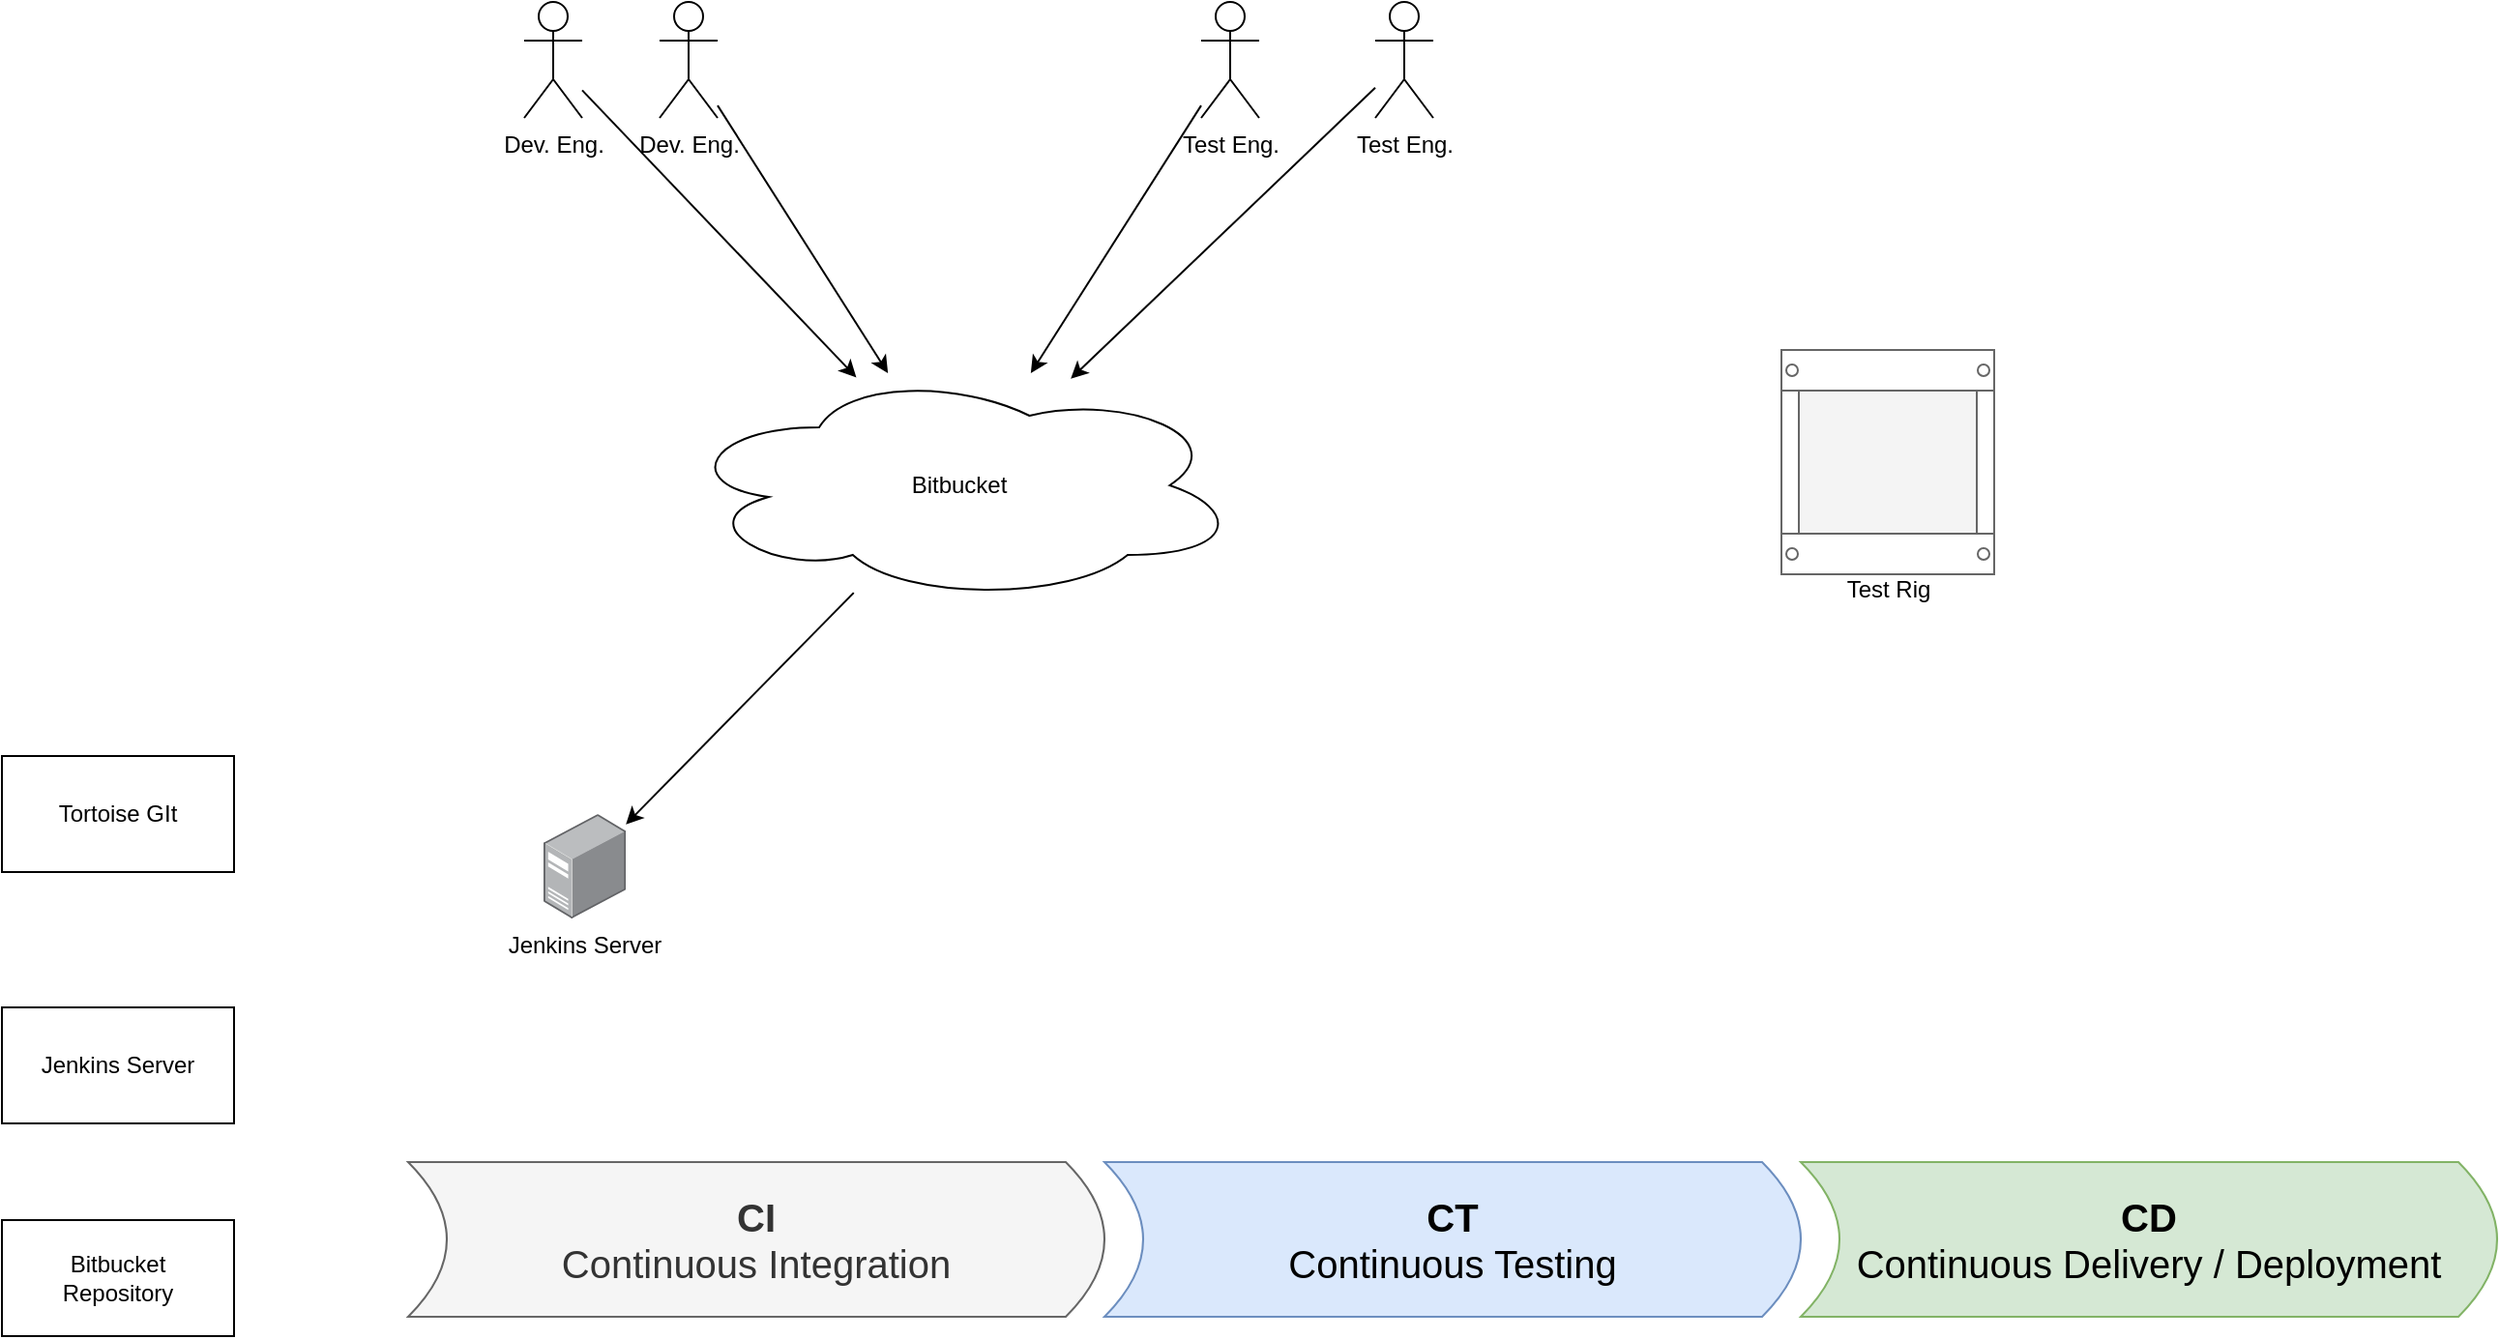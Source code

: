 <mxfile version="24.7.6" pages="2">
  <diagram name="페이지-1" id="FAaYgKpdYc6u2w8gaOa1">
    <mxGraphModel dx="2026" dy="1117" grid="1" gridSize="10" guides="1" tooltips="1" connect="1" arrows="1" fold="1" page="1" pageScale="1" pageWidth="1654" pageHeight="1169" math="0" shadow="0">
      <root>
        <mxCell id="0" />
        <mxCell id="1" parent="0" />
        <mxCell id="kDgu9Qi8O5xzkhJi9l16-6" value="&lt;b style=&quot;font-size: 20px;&quot;&gt;&lt;font style=&quot;font-size: 20px;&quot;&gt;CI&lt;/font&gt;&lt;/b&gt;&lt;div style=&quot;font-size: 20px;&quot;&gt;&lt;font style=&quot;font-size: 20px;&quot;&gt;Continuous Integration&lt;/font&gt;&lt;/div&gt;" style="shape=dataStorage;whiteSpace=wrap;html=1;fixedSize=1;flipH=1;fillColor=#f5f5f5;fontColor=#333333;strokeColor=#666666;" parent="1" vertex="1">
          <mxGeometry x="250" y="700" width="360" height="80" as="geometry" />
        </mxCell>
        <mxCell id="kDgu9Qi8O5xzkhJi9l16-7" value="&lt;b style=&quot;font-size: 20px;&quot;&gt;CT&lt;/b&gt;&lt;div style=&quot;font-size: 20px;&quot;&gt;Continuous Testing&lt;/div&gt;" style="shape=dataStorage;whiteSpace=wrap;html=1;fixedSize=1;flipH=1;fontSize=20;fillColor=#dae8fc;strokeColor=#6c8ebf;" parent="1" vertex="1">
          <mxGeometry x="610" y="700" width="360" height="80" as="geometry" />
        </mxCell>
        <mxCell id="kDgu9Qi8O5xzkhJi9l16-8" value="&lt;b style=&quot;font-size: 20px;&quot;&gt;CD&lt;/b&gt;&lt;div style=&quot;font-size: 20px;&quot;&gt;Continuous Delivery / Deployment&lt;/div&gt;" style="shape=dataStorage;whiteSpace=wrap;html=1;fixedSize=1;flipH=1;fontSize=20;fillColor=#d5e8d4;strokeColor=#82b366;" parent="1" vertex="1">
          <mxGeometry x="970" y="700" width="360" height="80" as="geometry" />
        </mxCell>
        <mxCell id="kDgu9Qi8O5xzkhJi9l16-10" value="Tortoise GIt" style="rounded=0;whiteSpace=wrap;html=1;" parent="1" vertex="1">
          <mxGeometry x="40" y="490" width="120" height="60" as="geometry" />
        </mxCell>
        <mxCell id="kDgu9Qi8O5xzkhJi9l16-11" value="Bitbucket&lt;div&gt;Repository&lt;/div&gt;" style="rounded=0;whiteSpace=wrap;html=1;" parent="1" vertex="1">
          <mxGeometry x="40" y="730" width="120" height="60" as="geometry" />
        </mxCell>
        <mxCell id="ITMyxybklK6B1gHjJzlH-7" style="rounded=0;orthogonalLoop=1;jettySize=auto;html=1;" parent="1" source="kDgu9Qi8O5xzkhJi9l16-12" target="ITMyxybklK6B1gHjJzlH-4" edge="1">
          <mxGeometry relative="1" as="geometry" />
        </mxCell>
        <mxCell id="kDgu9Qi8O5xzkhJi9l16-12" value="Dev. Eng." style="shape=umlActor;verticalLabelPosition=bottom;verticalAlign=top;html=1;outlineConnect=0;" parent="1" vertex="1">
          <mxGeometry x="310" y="100" width="30" height="60" as="geometry" />
        </mxCell>
        <mxCell id="kDgu9Qi8O5xzkhJi9l16-15" value="Jenkins Server" style="rounded=0;whiteSpace=wrap;html=1;" parent="1" vertex="1">
          <mxGeometry x="40" y="620" width="120" height="60" as="geometry" />
        </mxCell>
        <mxCell id="ITMyxybklK6B1gHjJzlH-8" style="rounded=0;orthogonalLoop=1;jettySize=auto;html=1;" parent="1" source="ITMyxybklK6B1gHjJzlH-1" target="ITMyxybklK6B1gHjJzlH-4" edge="1">
          <mxGeometry relative="1" as="geometry" />
        </mxCell>
        <mxCell id="ITMyxybklK6B1gHjJzlH-1" value="Dev. Eng." style="shape=umlActor;verticalLabelPosition=bottom;verticalAlign=top;html=1;outlineConnect=0;" parent="1" vertex="1">
          <mxGeometry x="380" y="100" width="30" height="60" as="geometry" />
        </mxCell>
        <mxCell id="ITMyxybklK6B1gHjJzlH-3" value="Jenkins Server" style="image;points=[];aspect=fixed;html=1;align=center;shadow=0;dashed=0;image=img/lib/allied_telesis/computer_and_terminals/Server_Desktop.svg;" parent="1" vertex="1">
          <mxGeometry x="320" y="520" width="42.6" height="54" as="geometry" />
        </mxCell>
        <mxCell id="ITMyxybklK6B1gHjJzlH-9" style="rounded=0;orthogonalLoop=1;jettySize=auto;html=1;" parent="1" source="ITMyxybklK6B1gHjJzlH-4" target="ITMyxybklK6B1gHjJzlH-3" edge="1">
          <mxGeometry relative="1" as="geometry" />
        </mxCell>
        <mxCell id="ITMyxybklK6B1gHjJzlH-4" value="Bitbucket" style="ellipse;shape=cloud;whiteSpace=wrap;html=1;" parent="1" vertex="1">
          <mxGeometry x="390" y="290" width="290" height="120" as="geometry" />
        </mxCell>
        <mxCell id="ITMyxybklK6B1gHjJzlH-5" value="Test Eng." style="shape=umlActor;verticalLabelPosition=bottom;verticalAlign=top;html=1;outlineConnect=0;" parent="1" vertex="1">
          <mxGeometry x="660" y="100" width="30" height="60" as="geometry" />
        </mxCell>
        <mxCell id="ITMyxybklK6B1gHjJzlH-6" value="Test Eng." style="shape=umlActor;verticalLabelPosition=bottom;verticalAlign=top;html=1;outlineConnect=0;" parent="1" vertex="1">
          <mxGeometry x="750" y="100" width="30" height="60" as="geometry" />
        </mxCell>
        <mxCell id="ITMyxybklK6B1gHjJzlH-12" value="Test Rig" style="strokeColor=#666666;html=1;verticalLabelPosition=bottom;labelBackgroundColor=#ffffff;verticalAlign=top;outlineConnect=0;shadow=0;dashed=0;shape=mxgraph.rackGeneral.rackCabinet3;fillColor2=#f4f4f4;container=1;collapsible=0;childLayout=rack;allowGaps=1;marginLeft=9;marginRight=9;marginTop=21;marginBottom=22;textColor=#666666;numDisp=off;" parent="1" vertex="1">
          <mxGeometry x="960" y="280" width="110" height="110" as="geometry" />
        </mxCell>
        <mxCell id="ITMyxybklK6B1gHjJzlH-13" style="rounded=0;orthogonalLoop=1;jettySize=auto;html=1;" parent="1" source="ITMyxybklK6B1gHjJzlH-5" target="ITMyxybklK6B1gHjJzlH-4" edge="1">
          <mxGeometry relative="1" as="geometry" />
        </mxCell>
        <mxCell id="ITMyxybklK6B1gHjJzlH-14" style="rounded=0;orthogonalLoop=1;jettySize=auto;html=1;" parent="1" source="ITMyxybklK6B1gHjJzlH-6" target="ITMyxybklK6B1gHjJzlH-4" edge="1">
          <mxGeometry relative="1" as="geometry" />
        </mxCell>
      </root>
    </mxGraphModel>
  </diagram>
  <diagram id="KxPbIj3FwHtDhFQbGqtP" name="페이지-2">
    <mxGraphModel dx="1621" dy="894" grid="1" gridSize="10" guides="1" tooltips="1" connect="1" arrows="1" fold="1" page="1" pageScale="1" pageWidth="1654" pageHeight="1169" math="0" shadow="0">
      <root>
        <mxCell id="0" />
        <mxCell id="1" parent="0" />
        <mxCell id="MxaIMDJWDvqsAqh7OmnF-37" value="Abingdon Statation" style="rounded=0;whiteSpace=wrap;html=1;verticalAlign=top;" vertex="1" parent="1">
          <mxGeometry x="840" y="740" width="240" height="330" as="geometry" />
        </mxCell>
        <mxCell id="MxaIMDJWDvqsAqh7OmnF-21" style="edgeStyle=orthogonalEdgeStyle;rounded=0;orthogonalLoop=1;jettySize=auto;html=1;entryX=0;entryY=0.5;entryDx=0;entryDy=0;" edge="1" parent="1" source="MxaIMDJWDvqsAqh7OmnF-22" target="MxaIMDJWDvqsAqh7OmnF-20">
          <mxGeometry relative="1" as="geometry" />
        </mxCell>
        <mxCell id="MxaIMDJWDvqsAqh7OmnF-16" value="PCAS Local PC&lt;div&gt;- On-Promise&lt;/div&gt;" style="rounded=0;whiteSpace=wrap;html=1;verticalAlign=top;fillColor=#dae8fc;strokeColor=#6c8ebf;" vertex="1" parent="1">
          <mxGeometry x="560" y="350" width="120" height="200" as="geometry" />
        </mxCell>
        <mxCell id="MxaIMDJWDvqsAqh7OmnF-11" value="" style="rounded=0;whiteSpace=wrap;html=1;" vertex="1" parent="1">
          <mxGeometry x="40" y="285" width="120" height="430" as="geometry" />
        </mxCell>
        <mxCell id="MxaIMDJWDvqsAqh7OmnF-17" style="edgeStyle=orthogonalEdgeStyle;rounded=0;orthogonalLoop=1;jettySize=auto;html=1;" edge="1" parent="1" source="MxaIMDJWDvqsAqh7OmnF-10" target="MxaIMDJWDvqsAqh7OmnF-16">
          <mxGeometry relative="1" as="geometry" />
        </mxCell>
        <mxCell id="MxaIMDJWDvqsAqh7OmnF-10" value="" style="ellipse;shape=cloud;whiteSpace=wrap;html=1;fillColor=#fff2cc;strokeColor=#d6b656;" vertex="1" parent="1">
          <mxGeometry x="220" y="330" width="210" height="240" as="geometry" />
        </mxCell>
        <mxCell id="MxaIMDJWDvqsAqh7OmnF-1" value="Bitbucket Remote Repository" style="shape=cylinder3;whiteSpace=wrap;html=1;boundedLbl=1;backgroundOutline=1;size=15;" vertex="1" parent="1">
          <mxGeometry x="280" y="390" width="100" height="120" as="geometry" />
        </mxCell>
        <mxCell id="MxaIMDJWDvqsAqh7OmnF-2" value="Developer&amp;nbsp;" style="shape=umlActor;verticalLabelPosition=bottom;verticalAlign=top;html=1;outlineConnect=0;" vertex="1" parent="1">
          <mxGeometry x="90" y="320" width="30" height="60" as="geometry" />
        </mxCell>
        <mxCell id="MxaIMDJWDvqsAqh7OmnF-8" value="Push" style="edgeStyle=orthogonalEdgeStyle;rounded=0;orthogonalLoop=1;jettySize=auto;html=1;curved=1;" edge="1" parent="1" source="MxaIMDJWDvqsAqh7OmnF-4" target="MxaIMDJWDvqsAqh7OmnF-1">
          <mxGeometry relative="1" as="geometry" />
        </mxCell>
        <mxCell id="MxaIMDJWDvqsAqh7OmnF-4" value="Developer&amp;nbsp;" style="shape=umlActor;verticalLabelPosition=bottom;verticalAlign=top;html=1;outlineConnect=0;" vertex="1" parent="1">
          <mxGeometry x="90" y="450" width="30" height="60" as="geometry" />
        </mxCell>
        <mxCell id="MxaIMDJWDvqsAqh7OmnF-5" value="Developer&amp;nbsp;" style="shape=umlActor;verticalLabelPosition=bottom;verticalAlign=top;html=1;outlineConnect=0;" vertex="1" parent="1">
          <mxGeometry x="90" y="570" width="30" height="60" as="geometry" />
        </mxCell>
        <mxCell id="MxaIMDJWDvqsAqh7OmnF-7" value="Push" style="edgeStyle=orthogonalEdgeStyle;rounded=0;orthogonalLoop=1;jettySize=auto;html=1;entryX=0;entryY=1;entryDx=0;entryDy=-15;entryPerimeter=0;curved=1;" edge="1" parent="1" source="MxaIMDJWDvqsAqh7OmnF-5" target="MxaIMDJWDvqsAqh7OmnF-1">
          <mxGeometry relative="1" as="geometry" />
        </mxCell>
        <mxCell id="MxaIMDJWDvqsAqh7OmnF-9" value="Push" style="edgeStyle=orthogonalEdgeStyle;rounded=0;orthogonalLoop=1;jettySize=auto;html=1;entryX=0;entryY=0;entryDx=0;entryDy=37.5;entryPerimeter=0;curved=1;" edge="1" parent="1" source="MxaIMDJWDvqsAqh7OmnF-2" target="MxaIMDJWDvqsAqh7OmnF-1">
          <mxGeometry relative="1" as="geometry" />
        </mxCell>
        <mxCell id="MxaIMDJWDvqsAqh7OmnF-12" value="Local IDE : &lt;b&gt;Codesys&lt;/b&gt;" style="rounded=0;whiteSpace=wrap;html=1;" vertex="1" parent="1">
          <mxGeometry x="50" y="660" width="100" height="40" as="geometry" />
        </mxCell>
        <mxCell id="MxaIMDJWDvqsAqh7OmnF-13" value="CodeSys Project File" style="rounded=0;whiteSpace=wrap;html=1;" vertex="1" parent="1">
          <mxGeometry x="180" y="600" width="130" height="40" as="geometry" />
        </mxCell>
        <mxCell id="MxaIMDJWDvqsAqh7OmnF-14" value="Manual&amp;nbsp;" style="rounded=1;whiteSpace=wrap;html=1;" vertex="1" parent="1">
          <mxGeometry x="140" y="240" width="120" height="30" as="geometry" />
        </mxCell>
        <mxCell id="MxaIMDJWDvqsAqh7OmnF-18" value="&lt;div style=&quot;text-align: center;&quot;&gt;Build Trigger&lt;/div&gt;&lt;div&gt;Watch &lt;b&gt;Main Branch&lt;/b&gt;&lt;/div&gt;Build Trigger&amp;nbsp;&lt;div&gt;- Every Push&lt;/div&gt;&lt;div&gt;- Every 12pm&amp;nbsp;&lt;/div&gt;&lt;div&gt;- Manual Request&lt;/div&gt;" style="text;html=1;align=left;verticalAlign=middle;whiteSpace=wrap;rounded=0;" vertex="1" parent="1">
          <mxGeometry x="410" y="465" width="140" height="100" as="geometry" />
        </mxCell>
        <mxCell id="MxaIMDJWDvqsAqh7OmnF-20" value="Test Rig Agent PC&amp;nbsp;&lt;div&gt;PCAS&lt;/div&gt;" style="rounded=0;whiteSpace=wrap;html=1;verticalAlign=top;fillColor=#dae8fc;strokeColor=#6c8ebf;" vertex="1" parent="1">
          <mxGeometry x="840" y="285" width="240" height="330" as="geometry" />
        </mxCell>
        <mxCell id="MxaIMDJWDvqsAqh7OmnF-23" value="" style="edgeStyle=orthogonalEdgeStyle;rounded=0;orthogonalLoop=1;jettySize=auto;html=1;entryX=0;entryY=0.5;entryDx=0;entryDy=0;" edge="1" parent="1" source="MxaIMDJWDvqsAqh7OmnF-16" target="MxaIMDJWDvqsAqh7OmnF-22">
          <mxGeometry relative="1" as="geometry">
            <mxPoint x="680" y="450" as="sourcePoint" />
            <mxPoint x="820" y="450" as="targetPoint" />
          </mxGeometry>
        </mxCell>
        <mxCell id="MxaIMDJWDvqsAqh7OmnF-22" value="Ask to Build" style="ellipse;shape=cloud;whiteSpace=wrap;html=1;" vertex="1" parent="1">
          <mxGeometry x="710" y="420" width="100" height="60" as="geometry" />
        </mxCell>
        <mxCell id="MxaIMDJWDvqsAqh7OmnF-28" style="edgeStyle=orthogonalEdgeStyle;rounded=0;orthogonalLoop=1;jettySize=auto;html=1;" edge="1" parent="1" source="MxaIMDJWDvqsAqh7OmnF-24" target="MxaIMDJWDvqsAqh7OmnF-27">
          <mxGeometry relative="1" as="geometry" />
        </mxCell>
        <mxCell id="MxaIMDJWDvqsAqh7OmnF-24" value="Check out &#39;Main&#39; Branch&amp;nbsp;" style="rounded=0;whiteSpace=wrap;html=1;" vertex="1" parent="1">
          <mxGeometry x="853.5" y="340" width="93" height="40" as="geometry" />
        </mxCell>
        <mxCell id="MxaIMDJWDvqsAqh7OmnF-26" value="Previosuly, Used &#39;Pyro&#39; as communcation" style="rounded=0;whiteSpace=wrap;html=1;" vertex="1" parent="1">
          <mxGeometry x="700" y="485" width="120" height="60" as="geometry" />
        </mxCell>
        <mxCell id="MxaIMDJWDvqsAqh7OmnF-30" style="edgeStyle=orthogonalEdgeStyle;rounded=0;orthogonalLoop=1;jettySize=auto;html=1;" edge="1" parent="1" source="MxaIMDJWDvqsAqh7OmnF-27" target="MxaIMDJWDvqsAqh7OmnF-29">
          <mxGeometry relative="1" as="geometry" />
        </mxCell>
        <mxCell id="MxaIMDJWDvqsAqh7OmnF-34" style="edgeStyle=orthogonalEdgeStyle;rounded=0;orthogonalLoop=1;jettySize=auto;html=1;" edge="1" parent="1" source="MxaIMDJWDvqsAqh7OmnF-27" target="MxaIMDJWDvqsAqh7OmnF-33">
          <mxGeometry relative="1" as="geometry" />
        </mxCell>
        <mxCell id="MxaIMDJWDvqsAqh7OmnF-27" value="Run Build CodeSys Project&lt;div&gt;(CLI or Python)&lt;/div&gt;" style="rounded=0;whiteSpace=wrap;html=1;" vertex="1" parent="1">
          <mxGeometry x="853.5" y="420" width="93" height="70" as="geometry" />
        </mxCell>
        <mxCell id="MxaIMDJWDvqsAqh7OmnF-38" value="Install binary into multiple plc via FTP (Local Network)&lt;div&gt;Batch Script or Python scipt&lt;/div&gt;" style="edgeStyle=orthogonalEdgeStyle;rounded=0;orthogonalLoop=1;jettySize=auto;html=1;" edge="1" parent="1" source="MxaIMDJWDvqsAqh7OmnF-29">
          <mxGeometry x="0.412" y="20" relative="1" as="geometry">
            <mxPoint x="900" y="740" as="targetPoint" />
            <Array as="points">
              <mxPoint x="900" y="680" />
            </Array>
            <mxPoint as="offset" />
          </mxGeometry>
        </mxCell>
        <mxCell id="MxaIMDJWDvqsAqh7OmnF-29" value="Build Completed" style="rounded=0;whiteSpace=wrap;html=1;" vertex="1" parent="1">
          <mxGeometry x="853.5" y="530" width="93" height="50" as="geometry" />
        </mxCell>
        <mxCell id="MxaIMDJWDvqsAqh7OmnF-31" value="Send build binary file" style="endArrow=classic;html=1;rounded=1;exitX=0;exitY=0.5;exitDx=0;exitDy=0;entryX=0.5;entryY=1;entryDx=0;entryDy=0;curved=0;" edge="1" parent="1" source="MxaIMDJWDvqsAqh7OmnF-29" target="MxaIMDJWDvqsAqh7OmnF-32">
          <mxGeometry x="-0.149" width="50" height="50" relative="1" as="geometry">
            <mxPoint x="740" y="640" as="sourcePoint" />
            <mxPoint x="790" y="590" as="targetPoint" />
            <Array as="points">
              <mxPoint x="810" y="620" />
              <mxPoint x="660" y="620" />
            </Array>
            <mxPoint as="offset" />
          </mxGeometry>
        </mxCell>
        <mxCell id="MxaIMDJWDvqsAqh7OmnF-32" value="Hang as artifact" style="rounded=1;whiteSpace=wrap;html=1;" vertex="1" parent="1">
          <mxGeometry x="580" y="497.5" width="80" height="35" as="geometry" />
        </mxCell>
        <mxCell id="MxaIMDJWDvqsAqh7OmnF-33" value="Build Fail" style="rounded=0;whiteSpace=wrap;html=1;" vertex="1" parent="1">
          <mxGeometry x="960" y="530" width="93" height="50" as="geometry" />
        </mxCell>
        <mxCell id="MxaIMDJWDvqsAqh7OmnF-35" value="Send build binary log, snapshot" style="endArrow=classic;html=1;rounded=1;entryX=0.25;entryY=1;entryDx=0;entryDy=0;curved=0;exitX=0.5;exitY=1;exitDx=0;exitDy=0;" edge="1" parent="1" source="MxaIMDJWDvqsAqh7OmnF-33" target="MxaIMDJWDvqsAqh7OmnF-32">
          <mxGeometry x="-0.149" width="50" height="50" relative="1" as="geometry">
            <mxPoint x="864" y="565" as="sourcePoint" />
            <mxPoint x="630" y="543" as="targetPoint" />
            <Array as="points">
              <mxPoint x="970" y="640" />
              <mxPoint x="640" y="640" />
            </Array>
            <mxPoint as="offset" />
          </mxGeometry>
        </mxCell>
        <mxCell id="MxaIMDJWDvqsAqh7OmnF-36" value="Abingdon #1" style="rounded=0;whiteSpace=wrap;html=1;" vertex="1" parent="1">
          <mxGeometry x="860" y="785" width="190" height="30" as="geometry" />
        </mxCell>
        <mxCell id="MxaIMDJWDvqsAqh7OmnF-39" value="Abingdon&amp;nbsp;" style="rounded=0;whiteSpace=wrap;html=1;" vertex="1" parent="1">
          <mxGeometry x="860" y="830" width="190" height="30" as="geometry" />
        </mxCell>
        <mxCell id="MxaIMDJWDvqsAqh7OmnF-40" value="Abingdon&amp;nbsp;" style="rounded=0;whiteSpace=wrap;html=1;" vertex="1" parent="1">
          <mxGeometry x="860" y="875" width="190" height="30" as="geometry" />
        </mxCell>
        <mxCell id="MxaIMDJWDvqsAqh7OmnF-41" value="Abingdon&amp;nbsp;" style="rounded=0;whiteSpace=wrap;html=1;" vertex="1" parent="1">
          <mxGeometry x="860" y="925" width="190" height="30" as="geometry" />
        </mxCell>
        <mxCell id="MxaIMDJWDvqsAqh7OmnF-42" value="Abingdon&amp;nbsp; #17" style="rounded=0;whiteSpace=wrap;html=1;" vertex="1" parent="1">
          <mxGeometry x="860" y="995" width="190" height="30" as="geometry" />
        </mxCell>
        <mxCell id="MxaIMDJWDvqsAqh7OmnF-45" value="&lt;span style=&quot;font-size: 12px; background-color: rgb(251, 251, 251);&quot;&gt;Manual Build Trigging&amp;nbsp;&lt;/span&gt;" style="edgeStyle=orthogonalEdgeStyle;rounded=0;orthogonalLoop=1;jettySize=auto;html=1;entryX=0.5;entryY=1;entryDx=0;entryDy=0;" edge="1" parent="1" source="MxaIMDJWDvqsAqh7OmnF-44" target="MxaIMDJWDvqsAqh7OmnF-18">
          <mxGeometry relative="1" as="geometry" />
        </mxCell>
        <mxCell id="MxaIMDJWDvqsAqh7OmnF-44" value="Test Engineer" style="shape=umlActor;verticalLabelPosition=bottom;verticalAlign=top;html=1;outlineConnect=0;" vertex="1" parent="1">
          <mxGeometry x="465" y="650" width="30" height="60" as="geometry" />
        </mxCell>
        <mxCell id="MxaIMDJWDvqsAqh7OmnF-47" value="Manual /Auto&amp;nbsp;" style="rounded=1;whiteSpace=wrap;html=1;" vertex="1" parent="1">
          <mxGeometry x="410" y="240" width="120" height="30" as="geometry" />
        </mxCell>
        <mxCell id="MxaIMDJWDvqsAqh7OmnF-48" value="Auto" style="rounded=1;whiteSpace=wrap;html=1;" vertex="1" parent="1">
          <mxGeometry x="707" y="240" width="120" height="30" as="geometry" />
        </mxCell>
        <mxCell id="MxaIMDJWDvqsAqh7OmnF-51" value="Manual Test" style="edgeStyle=orthogonalEdgeStyle;rounded=0;orthogonalLoop=1;jettySize=auto;html=1;entryX=0.5;entryY=1;entryDx=0;entryDy=0;" edge="1" parent="1" source="MxaIMDJWDvqsAqh7OmnF-50" target="MxaIMDJWDvqsAqh7OmnF-37">
          <mxGeometry relative="1" as="geometry" />
        </mxCell>
        <mxCell id="MxaIMDJWDvqsAqh7OmnF-50" value="Test Engineer" style="shape=umlActor;verticalLabelPosition=bottom;verticalAlign=top;html=1;outlineConnect=0;" vertex="1" parent="1">
          <mxGeometry x="945" y="1155" width="30" height="60" as="geometry" />
        </mxCell>
        <mxCell id="MxaIMDJWDvqsAqh7OmnF-52" value="Manual / Auto" style="rounded=1;whiteSpace=wrap;html=1;" vertex="1" parent="1">
          <mxGeometry x="1070" y="680" width="120" height="30" as="geometry" />
        </mxCell>
        <mxCell id="MxaIMDJWDvqsAqh7OmnF-56" value="Jenkins" style="rounded=1;whiteSpace=wrap;html=1;" vertex="1" parent="1">
          <mxGeometry x="580" y="420" width="80" height="35" as="geometry" />
        </mxCell>
        <mxCell id="MxaIMDJWDvqsAqh7OmnF-58" style="edgeStyle=orthogonalEdgeStyle;rounded=0;orthogonalLoop=1;jettySize=auto;html=1;entryX=0.5;entryY=0;entryDx=0;entryDy=0;" edge="1" parent="1" source="MxaIMDJWDvqsAqh7OmnF-57" target="MxaIMDJWDvqsAqh7OmnF-16">
          <mxGeometry relative="1" as="geometry" />
        </mxCell>
        <mxCell id="MxaIMDJWDvqsAqh7OmnF-57" value="All Engineer&amp;nbsp;&lt;div&gt;&lt;br&gt;&lt;/div&gt;" style="shape=umlActor;verticalLabelPosition=bottom;verticalAlign=top;html=1;outlineConnect=0;" vertex="1" parent="1">
          <mxGeometry x="605" y="225" width="30" height="60" as="geometry" />
        </mxCell>
        <mxCell id="MxaIMDJWDvqsAqh7OmnF-61" value="- Monitor Build History, Fail Logs&lt;div&gt;- Get Project Binary&lt;/div&gt;" style="rounded=0;whiteSpace=wrap;html=1;align=left;" vertex="1" parent="1">
          <mxGeometry x="540" y="180" width="180" height="40" as="geometry" />
        </mxCell>
        <mxCell id="-m3dXE-VozoAQMa8QtAR-1" value="&lt;b style=&quot;font-size: 20px;&quot;&gt;&lt;font style=&quot;font-size: 20px;&quot;&gt;CI&lt;/font&gt;&lt;/b&gt;&lt;div style=&quot;font-size: 20px;&quot;&gt;&lt;font style=&quot;font-size: 20px;&quot;&gt;Continuous Integration&lt;/font&gt;&lt;/div&gt;" style="shape=dataStorage;whiteSpace=wrap;html=1;fixedSize=1;flipH=1;fillColor=#f5f5f5;fontColor=#333333;strokeColor=#666666;" vertex="1" parent="1">
          <mxGeometry x="40" y="40" width="510" height="80" as="geometry" />
        </mxCell>
        <mxCell id="-m3dXE-VozoAQMa8QtAR-2" value="&lt;b style=&quot;font-size: 20px;&quot;&gt;CT&lt;/b&gt;&lt;div style=&quot;font-size: 20px;&quot;&gt;Continuous Testing&lt;/div&gt;" style="shape=dataStorage;whiteSpace=wrap;html=1;fixedSize=1;flipH=1;fontSize=20;fillColor=#dae8fc;strokeColor=#6c8ebf;" vertex="1" parent="1">
          <mxGeometry x="1430" y="40" width="500" height="80" as="geometry" />
        </mxCell>
        <mxCell id="-m3dXE-VozoAQMa8QtAR-3" value="&lt;b style=&quot;font-size: 20px;&quot;&gt;CD&lt;/b&gt;&lt;div style=&quot;font-size: 20px;&quot;&gt;Continuous Delivery / Deployment&lt;/div&gt;" style="shape=dataStorage;whiteSpace=wrap;html=1;fixedSize=1;flipH=1;fontSize=20;fillColor=#d5e8d4;strokeColor=#82b366;" vertex="1" parent="1">
          <mxGeometry x="560" y="40" width="860" height="80" as="geometry" />
        </mxCell>
        <mxCell id="-m3dXE-VozoAQMa8QtAR-4" value="" style="shape=image;html=1;verticalAlign=top;verticalLabelPosition=bottom;labelBackgroundColor=#ffffff;imageAspect=0;aspect=fixed;image=https://cdn4.iconfinder.com/data/icons/evil-icons-user-interface/64/question-128.png;imageBackground=default;imageBorder=none;fontColor=#FF3333;" vertex="1" parent="1">
          <mxGeometry x="853.5" y="190" width="58" height="58" as="geometry" />
        </mxCell>
      </root>
    </mxGraphModel>
  </diagram>
</mxfile>
